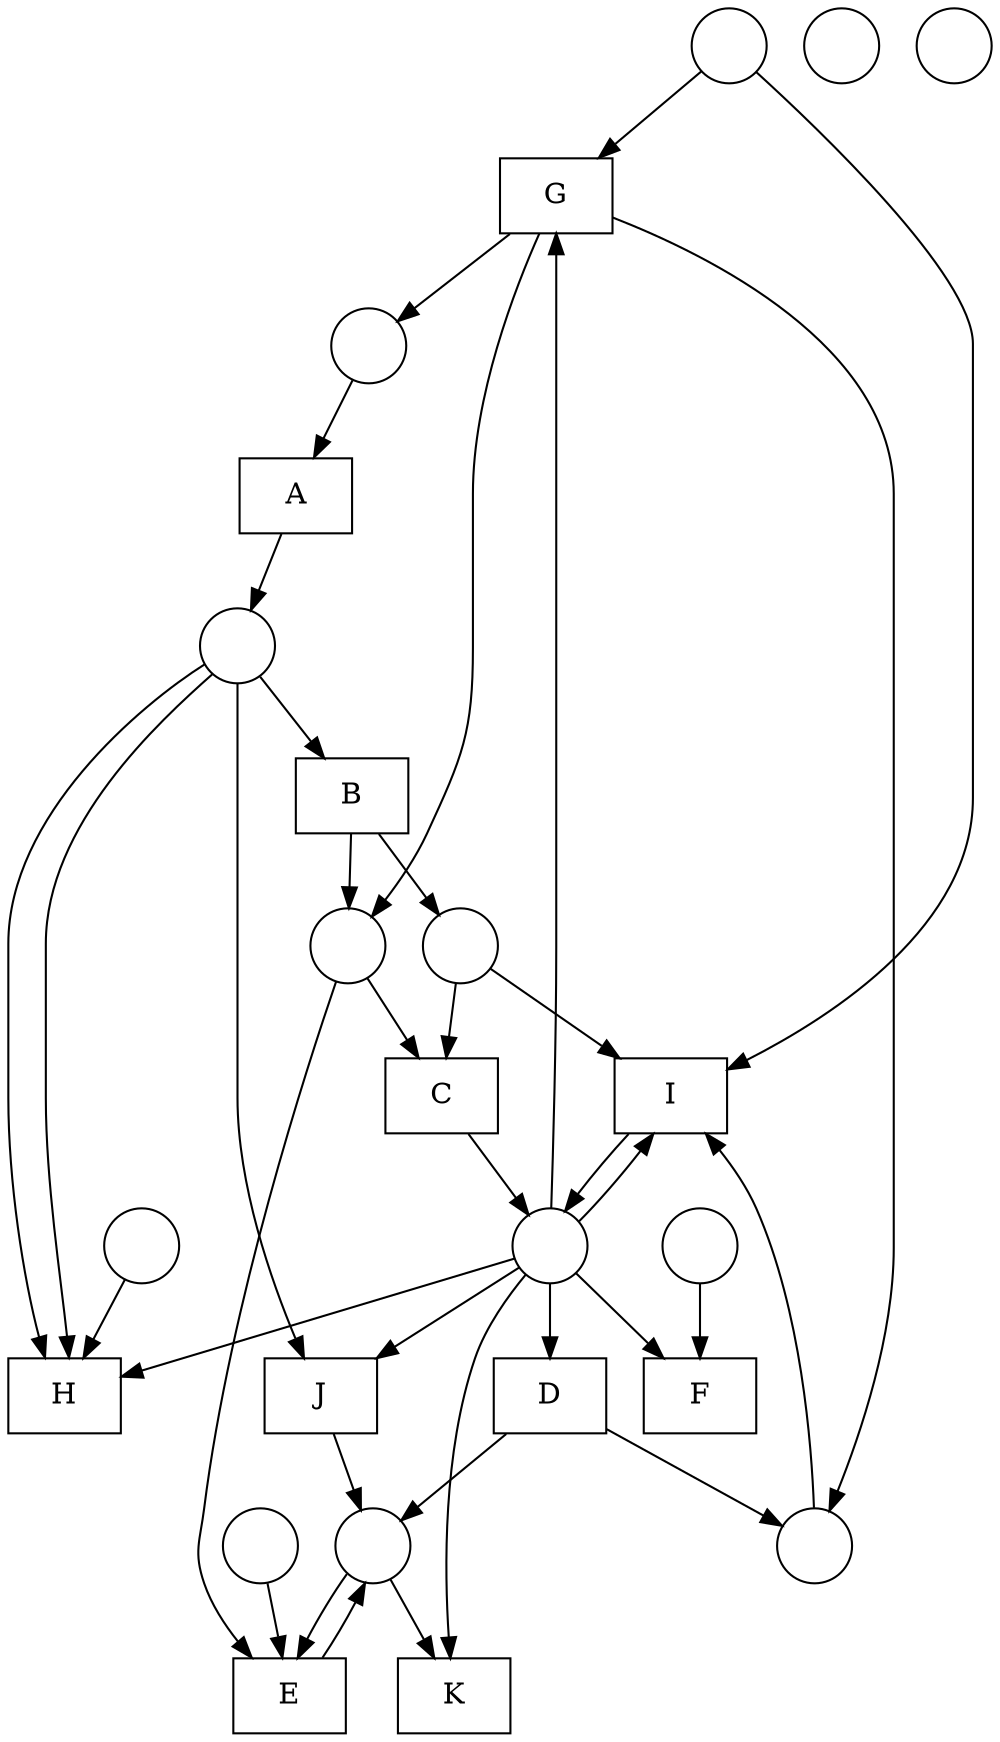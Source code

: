 digraph "Fittest net" {
	node [shape=box]
	G [label=G]
	J [label=J]
	B [label=B]
	I [label=I]
	H [label=H]
	C [label=C]
	E [label=E]
	A [label=A]
	F [label=F]
	K [label=K]
	D [label=D]
	node [shape=circle]
	1 [label=" "]
	2 [label=" "]
	3 [label=" "]
	4 [label=" "]
	5 [label=" "]
	6 [label=" "]
	7 [label=" "]
	8 [label=" "]
	9 [label=" "]
	10 [label=" "]
	11 [label=" "]
	12 [label=" "]
	13 [label=" "]
	6 -> G
	11 -> G
	G -> 1
	G -> 10
	G -> 5
	11 -> J
	4 -> J
	J -> 2
	4 -> B
	B -> 3
	B -> 10
	3 -> I
	6 -> I
	11 -> I
	5 -> I
	I -> 11
	8 -> H
	4 -> H
	11 -> H
	4 -> H
	10 -> C
	3 -> C
	C -> 11
	7 -> E
	2 -> E
	10 -> E
	E -> 2
	1 -> A
	A -> 4
	9 -> F
	11 -> F
	11 -> K
	2 -> K
	11 -> D
	D -> 5
	D -> 2
}
